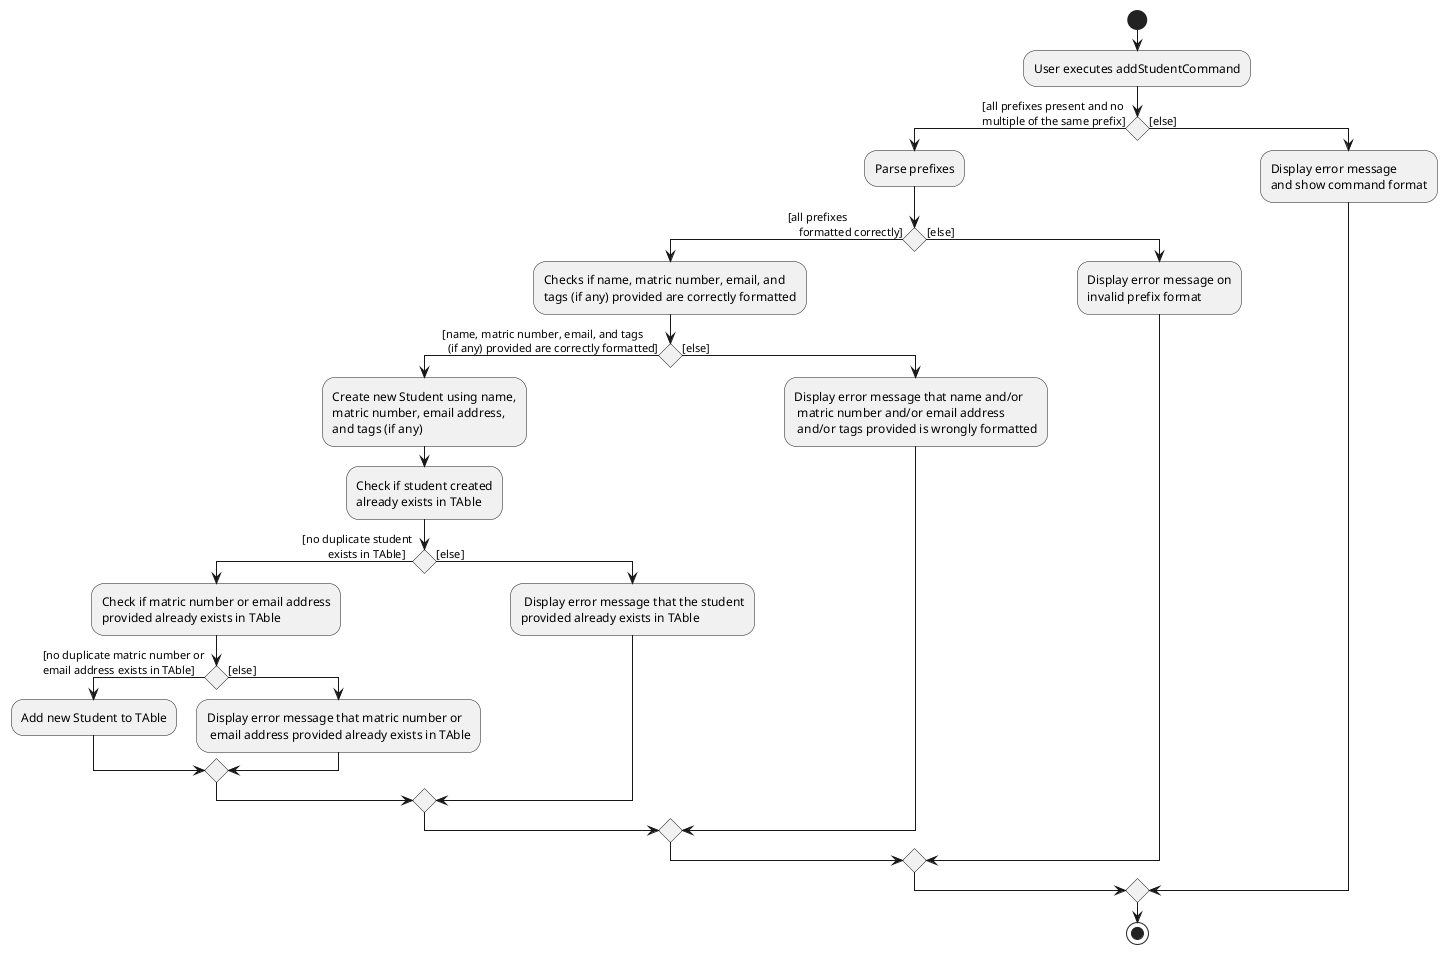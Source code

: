 @startuml
start
:User executes addStudentCommand;

if () then ([all prefixes present and no
multiple of the same prefix])
    :Parse prefixes;
    if () then ([all prefixes
    formatted correctly])
        :Checks if name, matric number, email, and
        tags (if any) provided are correctly formatted;
        if () then ([name, matric number, email, and tags
  (if any) provided are correctly formatted])
            :Create new Student using name,
            matric number, email address,
            and tags (if any);
            :Check if student created
            already exists in TAble;
            if() then ([no duplicate student
         exists in TAble])
                :Check if matric number or email address
                provided already exists in TAble;
                if() then ([no duplicate matric number or
email address exists in TAble])
                    :Add new Student to TAble;
                 else ([else])
                    :Display error message that matric number or
                     email address provided already exists in TAble;
                endif
            else ([else])
                : Display error message that the student
                provided already exists in TAble;
            endif
        else ([else])
            :Display error message that name and/or
             matric number and/or email address
             and/or tags provided is wrongly formatted;
        endif
    else ([else])
        :Display error message on
        invalid prefix format;
    endif
else ([else])
    :Display error message
    and show command format;
endif
stop
@enduml
